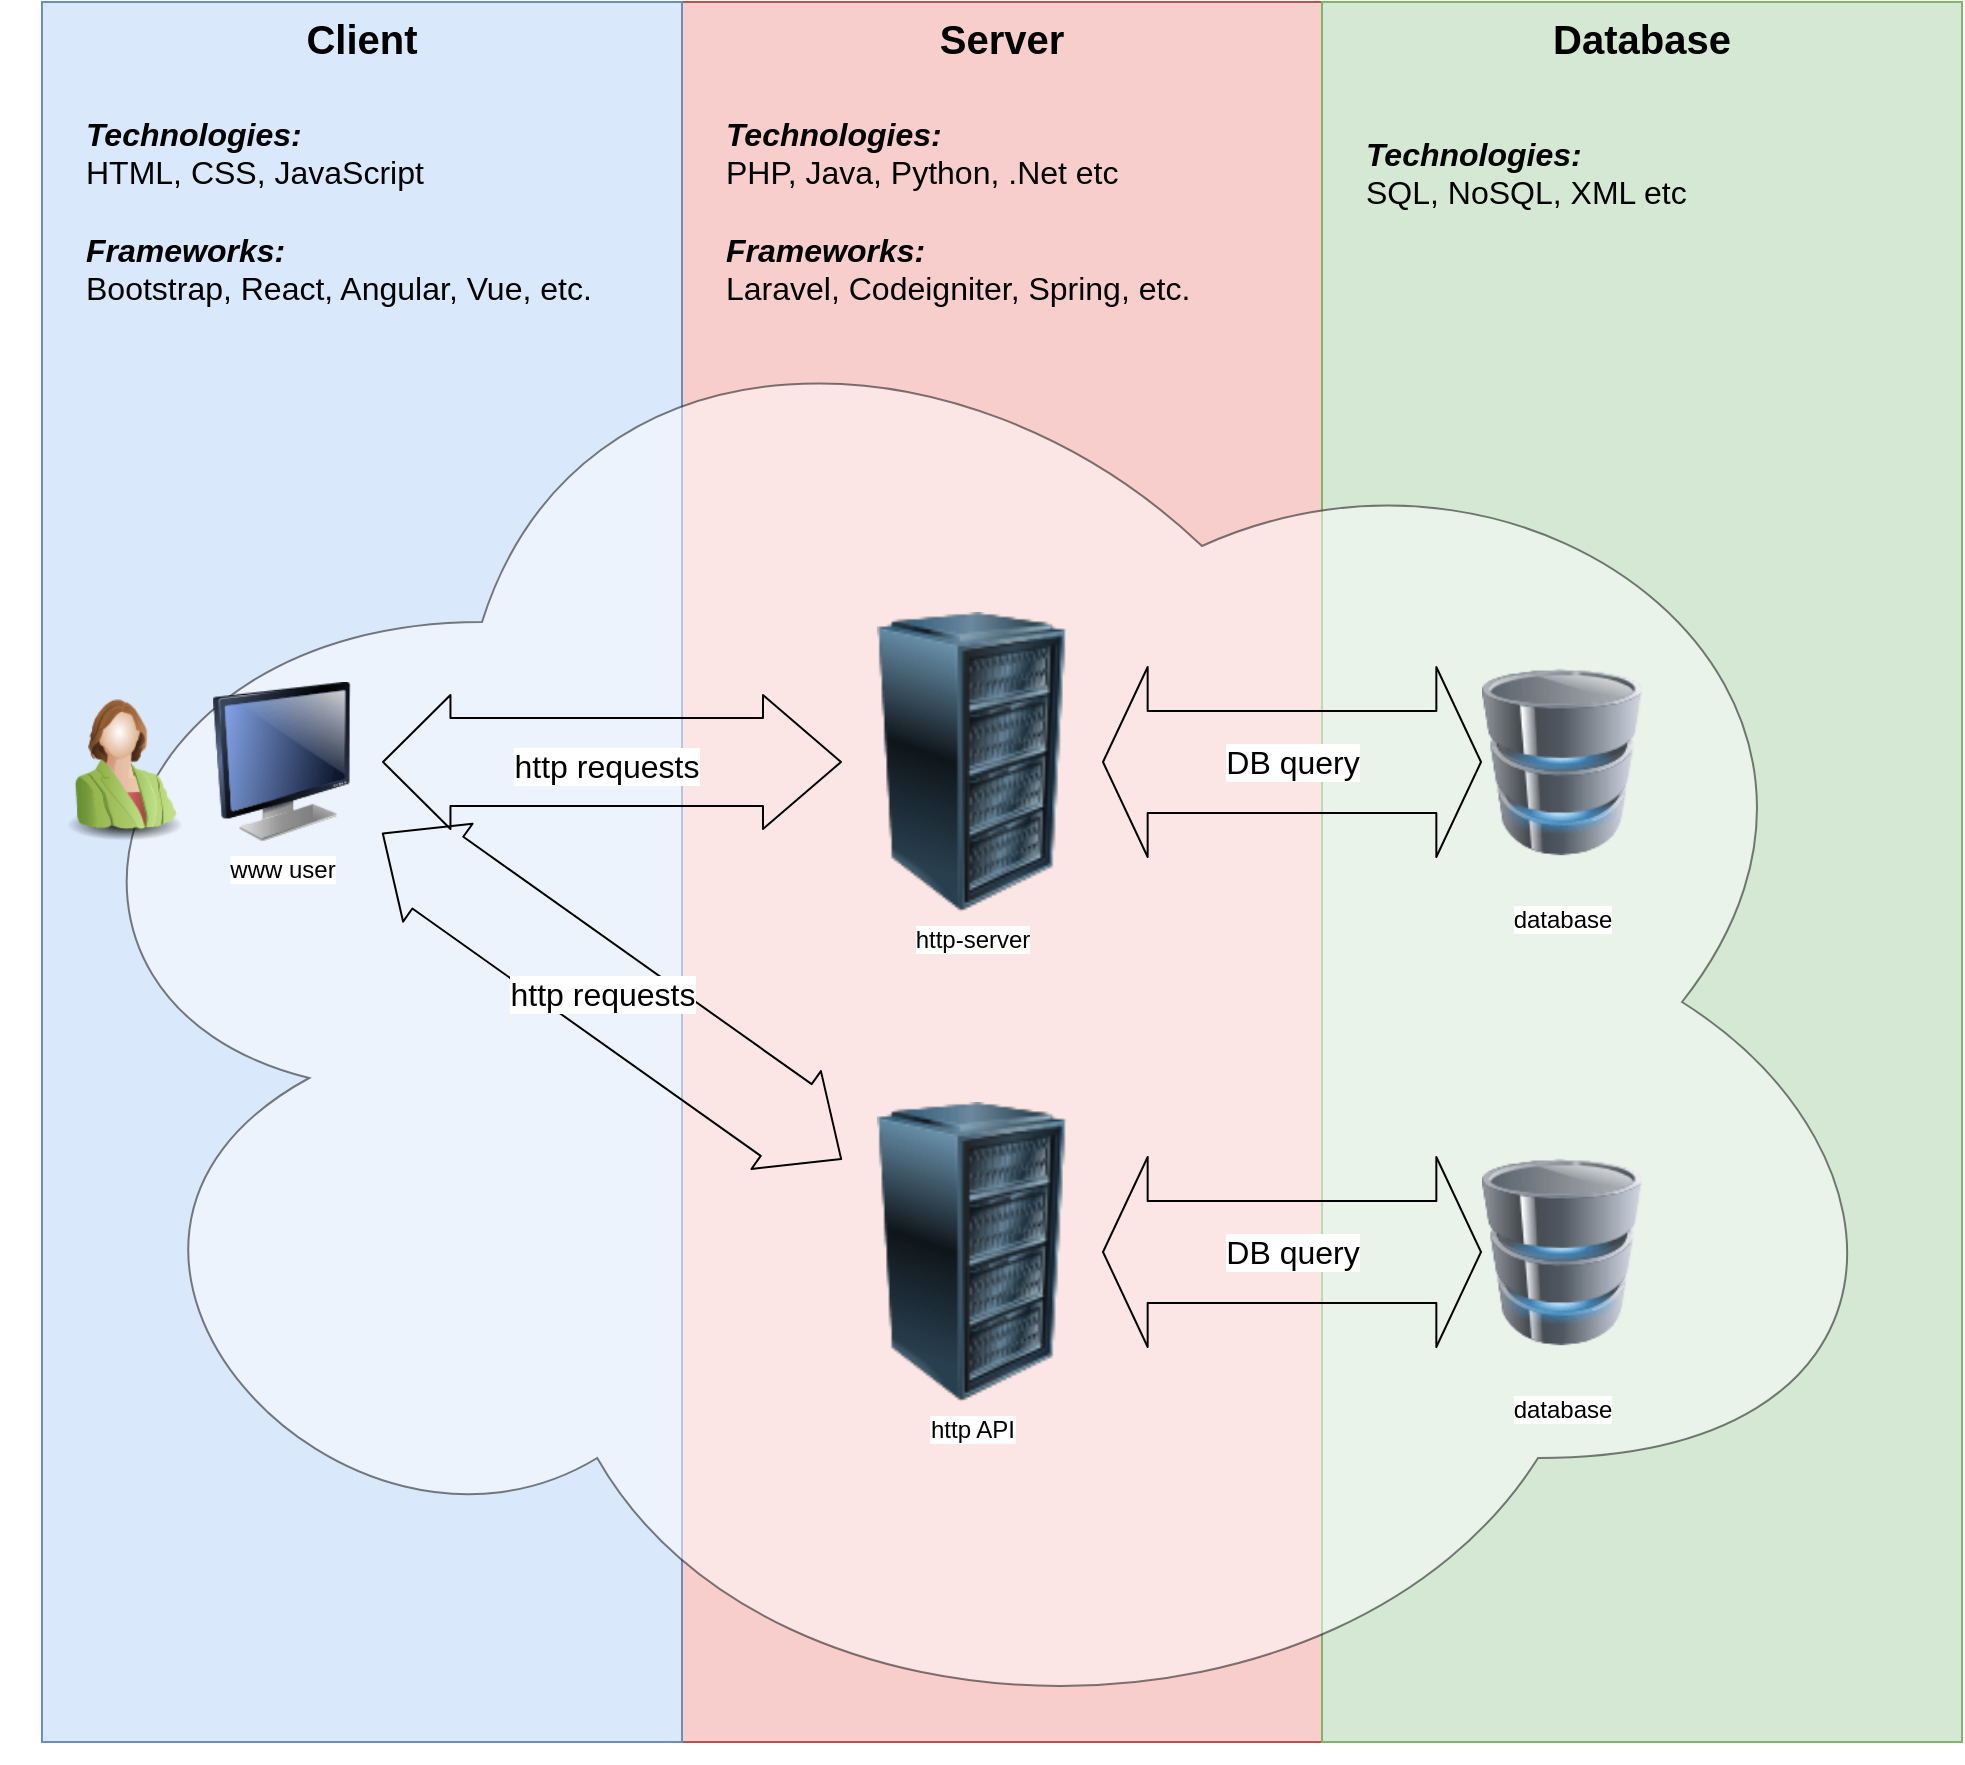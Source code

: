 <mxfile version="12.2.3" type="github" pages="1"><diagram id="Kwuy1IKf29Dpy9joeQVq" name="Page-1"><mxGraphModel dx="2209" dy="1932" grid="1" gridSize="10" guides="1" tooltips="1" connect="1" arrows="1" fold="1" page="1" pageScale="1" pageWidth="827" pageHeight="1169" math="0" shadow="0"><root><mxCell id="0"/><mxCell id="1" parent="0"/><mxCell id="yFEyuPnjkit0igLEWzdA-19" value="Server" style="rounded=0;whiteSpace=wrap;html=1;fillColor=#f8cecc;strokeColor=#b85450;align=center;verticalAlign=top;fontSize=20;fontStyle=1" vertex="1" parent="1"><mxGeometry x="320" y="-340" width="320" height="870" as="geometry"/></mxCell><mxCell id="yFEyuPnjkit0igLEWzdA-20" value="Database" style="rounded=0;whiteSpace=wrap;html=1;fillColor=#d5e8d4;strokeColor=#82b366;align=center;verticalAlign=top;fontSize=20;fontStyle=1" vertex="1" parent="1"><mxGeometry x="640" y="-340" width="320" height="870" as="geometry"/></mxCell><mxCell id="yFEyuPnjkit0igLEWzdA-17" value="Client" style="rounded=0;whiteSpace=wrap;html=1;fillColor=#dae8fc;strokeColor=#6c8ebf;align=center;verticalAlign=top;fontSize=20;fontStyle=1" vertex="1" parent="1"><mxGeometry y="-340" width="320" height="870" as="geometry"/></mxCell><mxCell id="yFEyuPnjkit0igLEWzdA-3" value="" style="ellipse;shape=cloud;whiteSpace=wrap;html=1;opacity=50;" vertex="1" parent="1"><mxGeometry x="-20" y="-220" width="960" height="760" as="geometry"/></mxCell><mxCell id="yFEyuPnjkit0igLEWzdA-2" value="www user" style="image;html=1;labelBackgroundColor=#ffffff;image=img/lib/clip_art/computers/Monitor_128x128.png;direction=east;" vertex="1" parent="1"><mxGeometry x="70" width="100" height="80" as="geometry"/></mxCell><mxCell id="yFEyuPnjkit0igLEWzdA-4" value="http-server" style="image;html=1;labelBackgroundColor=#ffffff;image=img/lib/clip_art/computers/Server_Rack_128x128.png" vertex="1" parent="1"><mxGeometry x="400" y="-35" width="130" height="150" as="geometry"/></mxCell><mxCell id="yFEyuPnjkit0igLEWzdA-5" value="database" style="image;html=1;labelBackgroundColor=#ffffff;image=img/lib/clip_art/computers/Database_128x128.png" vertex="1" parent="1"><mxGeometry x="720" y="-25" width="80" height="130" as="geometry"/></mxCell><mxCell id="yFEyuPnjkit0igLEWzdA-7" value="http API" style="image;html=1;labelBackgroundColor=#ffffff;image=img/lib/clip_art/computers/Server_Rack_128x128.png" vertex="1" parent="1"><mxGeometry x="400" y="210" width="130" height="150" as="geometry"/></mxCell><mxCell id="yFEyuPnjkit0igLEWzdA-8" value="http requests" style="shape=flexArrow;endArrow=classic;startArrow=classic;html=1;startWidth=22;startSize=12.67;width=44;endWidth=22;endSize=10.91;fontSize=16;" edge="1" parent="1" source="yFEyuPnjkit0igLEWzdA-4" target="yFEyuPnjkit0igLEWzdA-2"><mxGeometry x="0.032" y="2" width="50" height="50" relative="1" as="geometry"><mxPoint x="355" y="85" as="sourcePoint"/><mxPoint x="405" y="35" as="targetPoint"/><mxPoint as="offset"/></mxGeometry></mxCell><mxCell id="yFEyuPnjkit0igLEWzdA-9" value="" style="image;html=1;labelBackgroundColor=#ffffff;image=img/lib/clip_art/people/Suit_Woman_Green_128x128.png" vertex="1" parent="1"><mxGeometry width="80" height="80" as="geometry"/></mxCell><mxCell id="yFEyuPnjkit0igLEWzdA-10" value="DB query" style="shape=flexArrow;endArrow=classic;startArrow=classic;html=1;entryX=0;entryY=0.5;entryDx=0;entryDy=0;endWidth=43;endSize=7.11;width=51;startWidth=43;startSize=7.11;fontSize=16;" edge="1" parent="1" source="yFEyuPnjkit0igLEWzdA-4" target="yFEyuPnjkit0igLEWzdA-5"><mxGeometry width="50" height="50" relative="1" as="geometry"><mxPoint x="-20" y="650" as="sourcePoint"/><mxPoint x="30" y="600" as="targetPoint"/></mxGeometry></mxCell><mxCell id="yFEyuPnjkit0igLEWzdA-13" value="database" style="image;html=1;labelBackgroundColor=#ffffff;image=img/lib/clip_art/computers/Database_128x128.png" vertex="1" parent="1"><mxGeometry x="720" y="220" width="80" height="130" as="geometry"/></mxCell><mxCell id="yFEyuPnjkit0igLEWzdA-14" value="DB query" style="shape=flexArrow;endArrow=classic;startArrow=classic;html=1;endWidth=43;endSize=7.11;width=51;startWidth=43;startSize=7.11;fontSize=16;exitX=1;exitY=0.5;exitDx=0;exitDy=0;" edge="1" parent="1" source="yFEyuPnjkit0igLEWzdA-7" target="yFEyuPnjkit0igLEWzdA-13"><mxGeometry width="50" height="50" relative="1" as="geometry"><mxPoint x="520" y="315.243" as="sourcePoint"/><mxPoint x="640" y="312" as="targetPoint"/></mxGeometry></mxCell><mxCell id="yFEyuPnjkit0igLEWzdA-16" value="http requests" style="shape=flexArrow;endArrow=classic;startArrow=classic;html=1;startWidth=15;startSize=10.91;width=44;endWidth=15;endSize=10.91;fontSize=16;" edge="1" parent="1" source="yFEyuPnjkit0igLEWzdA-7" target="yFEyuPnjkit0igLEWzdA-2"><mxGeometry x="0.032" y="2" width="50" height="50" relative="1" as="geometry"><mxPoint x="413" y="300" as="sourcePoint"/><mxPoint x="183" y="300" as="targetPoint"/><mxPoint as="offset"/></mxGeometry></mxCell><mxCell id="yFEyuPnjkit0igLEWzdA-21" value="&lt;i&gt;&lt;b&gt;Technologies:&lt;br&gt;&lt;/b&gt;&lt;/i&gt;HTML, CSS, JavaScript&lt;br&gt;&lt;br&gt;&lt;b&gt;&lt;i&gt;Frameworks:&lt;/i&gt;&lt;/b&gt;&lt;br&gt;Bootstrap, React, Angular, Vue, etc.&amp;nbsp;" style="text;html=1;strokeColor=none;fillColor=none;align=left;verticalAlign=top;whiteSpace=wrap;rounded=0;fontSize=16;opacity=50;" vertex="1" parent="1"><mxGeometry x="20" y="-290" width="270" height="100" as="geometry"/></mxCell><mxCell id="yFEyuPnjkit0igLEWzdA-22" value="&lt;i&gt;&lt;b&gt;Technologies:&lt;br&gt;&lt;/b&gt;&lt;/i&gt;PHP, Java, Python, .Net etc&lt;br&gt;&lt;br&gt;&lt;b&gt;&lt;i&gt;Frameworks:&lt;/i&gt;&lt;/b&gt;&lt;br&gt;Laravel, Codeigniter, Spring, etc." style="text;html=1;strokeColor=none;fillColor=none;align=left;verticalAlign=top;whiteSpace=wrap;rounded=0;fontSize=16;opacity=50;" vertex="1" parent="1"><mxGeometry x="340" y="-290" width="270" height="100" as="geometry"/></mxCell><mxCell id="yFEyuPnjkit0igLEWzdA-23" value="&lt;i&gt;&lt;b&gt;Technologies:&lt;br&gt;&lt;/b&gt;&lt;/i&gt;SQL, NoSQL, XML etc&lt;br&gt;" style="text;html=1;strokeColor=none;fillColor=none;align=left;verticalAlign=top;whiteSpace=wrap;rounded=0;fontSize=16;opacity=50;" vertex="1" parent="1"><mxGeometry x="660" y="-280" width="270" height="100" as="geometry"/></mxCell></root></mxGraphModel></diagram></mxfile>